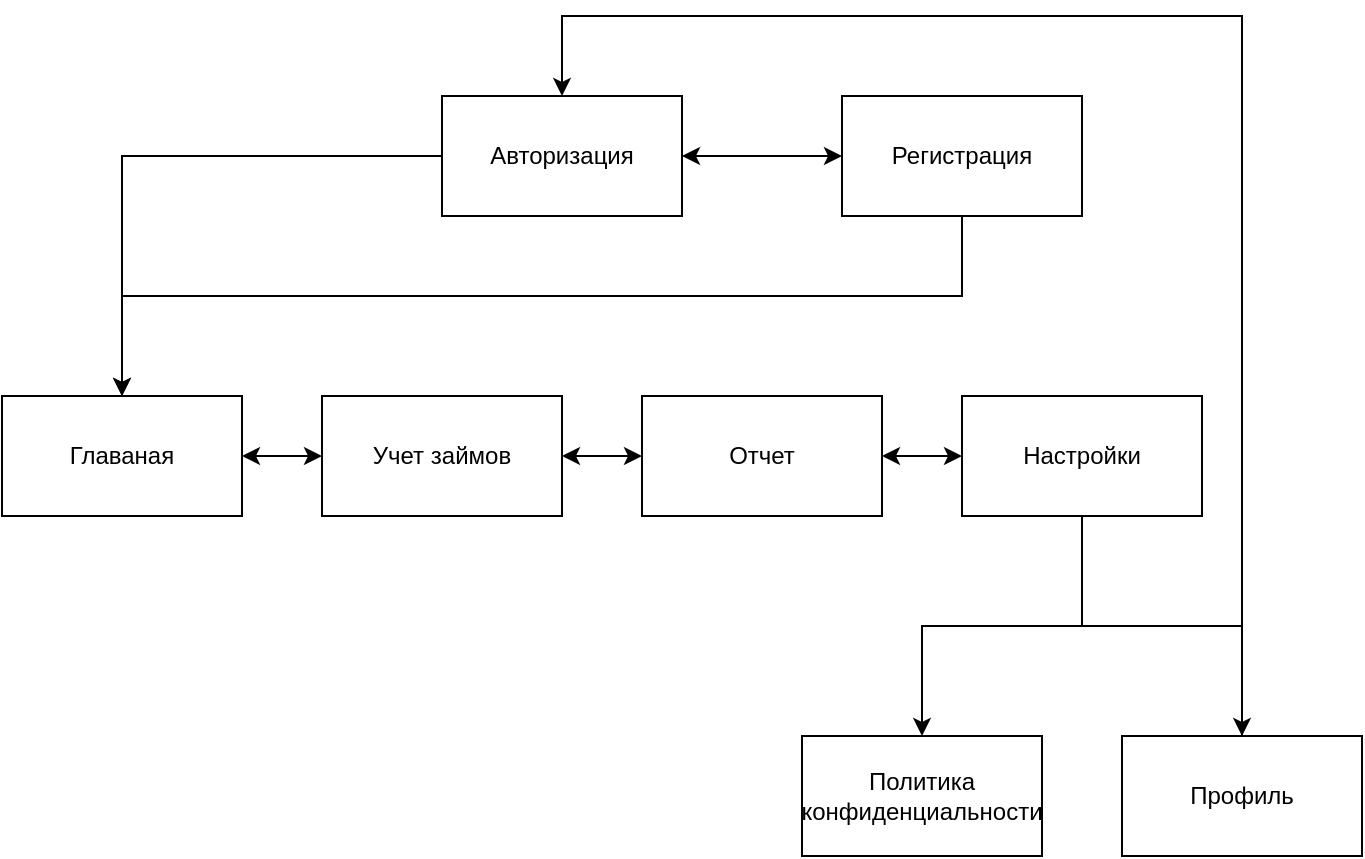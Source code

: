 <mxfile version="26.1.1">
  <diagram name="Page-1" id="L3ZPz2qNbyvust4jEWKG">
    <mxGraphModel dx="1434" dy="838" grid="1" gridSize="10" guides="1" tooltips="1" connect="1" arrows="1" fold="1" page="1" pageScale="1" pageWidth="850" pageHeight="1100" math="0" shadow="0">
      <root>
        <mxCell id="0" />
        <mxCell id="1" parent="0" />
        <mxCell id="PBcn6dszXj-L1xMSdM5_-13" value="" style="edgeStyle=orthogonalEdgeStyle;rounded=0;orthogonalLoop=1;jettySize=auto;html=1;startArrow=classic;startFill=1;" edge="1" parent="1" source="PBcn6dszXj-L1xMSdM5_-1" target="PBcn6dszXj-L1xMSdM5_-3">
          <mxGeometry relative="1" as="geometry" />
        </mxCell>
        <mxCell id="PBcn6dszXj-L1xMSdM5_-1" value="Отчет" style="rounded=0;whiteSpace=wrap;html=1;" vertex="1" parent="1">
          <mxGeometry x="480" y="290" width="120" height="60" as="geometry" />
        </mxCell>
        <mxCell id="PBcn6dszXj-L1xMSdM5_-7" style="edgeStyle=orthogonalEdgeStyle;rounded=0;orthogonalLoop=1;jettySize=auto;html=1;exitX=1;exitY=0.5;exitDx=0;exitDy=0;entryX=0;entryY=0.5;entryDx=0;entryDy=0;startArrow=classic;startFill=1;" edge="1" parent="1" source="PBcn6dszXj-L1xMSdM5_-2" target="PBcn6dszXj-L1xMSdM5_-5">
          <mxGeometry relative="1" as="geometry" />
        </mxCell>
        <mxCell id="PBcn6dszXj-L1xMSdM5_-10" style="edgeStyle=orthogonalEdgeStyle;rounded=0;orthogonalLoop=1;jettySize=auto;html=1;entryX=0.5;entryY=0;entryDx=0;entryDy=0;" edge="1" parent="1" source="PBcn6dszXj-L1xMSdM5_-2" target="PBcn6dszXj-L1xMSdM5_-4">
          <mxGeometry relative="1" as="geometry" />
        </mxCell>
        <mxCell id="PBcn6dszXj-L1xMSdM5_-2" value="Авторизация" style="rounded=0;whiteSpace=wrap;html=1;" vertex="1" parent="1">
          <mxGeometry x="380" y="140" width="120" height="60" as="geometry" />
        </mxCell>
        <mxCell id="PBcn6dszXj-L1xMSdM5_-3" value="Учет займов" style="rounded=0;whiteSpace=wrap;html=1;" vertex="1" parent="1">
          <mxGeometry x="320" y="290" width="120" height="60" as="geometry" />
        </mxCell>
        <mxCell id="PBcn6dszXj-L1xMSdM5_-12" value="" style="edgeStyle=orthogonalEdgeStyle;rounded=0;orthogonalLoop=1;jettySize=auto;html=1;startArrow=classic;startFill=1;" edge="1" parent="1" source="PBcn6dszXj-L1xMSdM5_-4" target="PBcn6dszXj-L1xMSdM5_-3">
          <mxGeometry relative="1" as="geometry" />
        </mxCell>
        <mxCell id="PBcn6dszXj-L1xMSdM5_-4" value="Главаная" style="rounded=0;whiteSpace=wrap;html=1;" vertex="1" parent="1">
          <mxGeometry x="160" y="290" width="120" height="60" as="geometry" />
        </mxCell>
        <mxCell id="PBcn6dszXj-L1xMSdM5_-11" style="edgeStyle=orthogonalEdgeStyle;rounded=0;orthogonalLoop=1;jettySize=auto;html=1;entryX=0.5;entryY=0;entryDx=0;entryDy=0;" edge="1" parent="1" source="PBcn6dszXj-L1xMSdM5_-5" target="PBcn6dszXj-L1xMSdM5_-4">
          <mxGeometry relative="1" as="geometry">
            <Array as="points">
              <mxPoint x="640" y="240" />
              <mxPoint x="220" y="240" />
            </Array>
          </mxGeometry>
        </mxCell>
        <mxCell id="PBcn6dszXj-L1xMSdM5_-5" value="Регистрация" style="rounded=0;whiteSpace=wrap;html=1;" vertex="1" parent="1">
          <mxGeometry x="580" y="140" width="120" height="60" as="geometry" />
        </mxCell>
        <mxCell id="PBcn6dszXj-L1xMSdM5_-14" value="" style="edgeStyle=orthogonalEdgeStyle;rounded=0;orthogonalLoop=1;jettySize=auto;html=1;startArrow=classic;startFill=1;" edge="1" parent="1" source="PBcn6dszXj-L1xMSdM5_-6" target="PBcn6dszXj-L1xMSdM5_-1">
          <mxGeometry relative="1" as="geometry" />
        </mxCell>
        <mxCell id="PBcn6dszXj-L1xMSdM5_-15" style="edgeStyle=orthogonalEdgeStyle;rounded=0;orthogonalLoop=1;jettySize=auto;html=1;entryX=0.5;entryY=0;entryDx=0;entryDy=0;" edge="1" parent="1" source="PBcn6dszXj-L1xMSdM5_-6" target="PBcn6dszXj-L1xMSdM5_-8">
          <mxGeometry relative="1" as="geometry" />
        </mxCell>
        <mxCell id="PBcn6dszXj-L1xMSdM5_-16" style="edgeStyle=orthogonalEdgeStyle;rounded=0;orthogonalLoop=1;jettySize=auto;html=1;" edge="1" parent="1" source="PBcn6dszXj-L1xMSdM5_-6" target="PBcn6dszXj-L1xMSdM5_-9">
          <mxGeometry relative="1" as="geometry" />
        </mxCell>
        <mxCell id="PBcn6dszXj-L1xMSdM5_-6" value="Настройки" style="rounded=0;whiteSpace=wrap;html=1;" vertex="1" parent="1">
          <mxGeometry x="640" y="290" width="120" height="60" as="geometry" />
        </mxCell>
        <mxCell id="PBcn6dszXj-L1xMSdM5_-17" style="edgeStyle=orthogonalEdgeStyle;rounded=0;orthogonalLoop=1;jettySize=auto;html=1;entryX=0.5;entryY=0;entryDx=0;entryDy=0;" edge="1" parent="1" source="PBcn6dszXj-L1xMSdM5_-8" target="PBcn6dszXj-L1xMSdM5_-2">
          <mxGeometry relative="1" as="geometry">
            <Array as="points">
              <mxPoint x="780" y="100" />
              <mxPoint x="440" y="100" />
            </Array>
          </mxGeometry>
        </mxCell>
        <mxCell id="PBcn6dszXj-L1xMSdM5_-8" value="Профиль" style="rounded=0;whiteSpace=wrap;html=1;" vertex="1" parent="1">
          <mxGeometry x="720" y="460" width="120" height="60" as="geometry" />
        </mxCell>
        <mxCell id="PBcn6dszXj-L1xMSdM5_-9" value="Политика конфиденциальности" style="rounded=0;whiteSpace=wrap;html=1;" vertex="1" parent="1">
          <mxGeometry x="560" y="460" width="120" height="60" as="geometry" />
        </mxCell>
      </root>
    </mxGraphModel>
  </diagram>
</mxfile>
